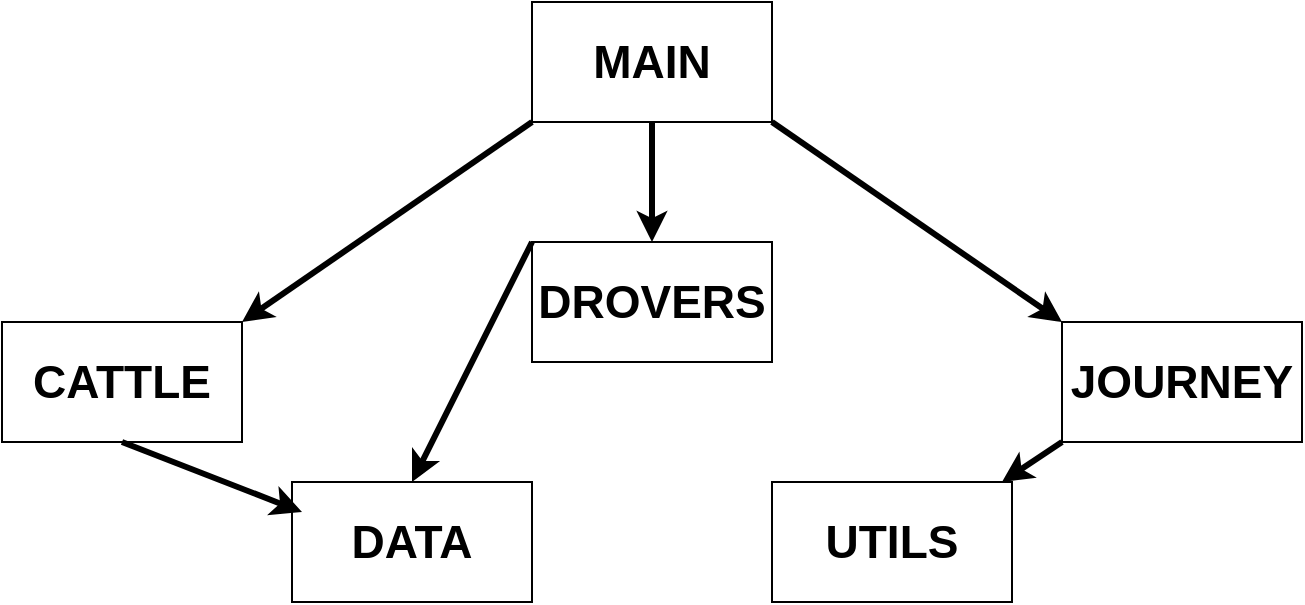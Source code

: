 <mxfile>
    <diagram id="unppv9JTSSsChFlD74EL" name="Page-1">
        <mxGraphModel dx="1583" dy="646" grid="1" gridSize="10" guides="1" tooltips="1" connect="1" arrows="1" fold="1" page="1" pageScale="1" pageWidth="850" pageHeight="1100" math="0" shadow="0">
            <root>
                <mxCell id="0"/>
                <mxCell id="1" parent="0"/>
                <mxCell id="3" value="" style="whiteSpace=wrap;html=1;" parent="1" vertex="1">
                    <mxGeometry x="365" y="60" width="120" height="60" as="geometry"/>
                </mxCell>
                <mxCell id="4" value="" style="whiteSpace=wrap;html=1;" parent="1" vertex="1">
                    <mxGeometry x="100" y="220" width="120" height="60" as="geometry"/>
                </mxCell>
                <mxCell id="5" value="" style="whiteSpace=wrap;html=1;" parent="1" vertex="1">
                    <mxGeometry x="365" y="180" width="120" height="60" as="geometry"/>
                </mxCell>
                <mxCell id="6" value="" style="whiteSpace=wrap;html=1;" parent="1" vertex="1">
                    <mxGeometry x="630" y="220" width="120" height="60" as="geometry"/>
                </mxCell>
                <mxCell id="7" value="&lt;b style=&quot;font-size: 23px;&quot;&gt;MAIN&lt;/b&gt;" style="text;strokeColor=none;align=center;fillColor=none;html=1;verticalAlign=middle;whiteSpace=wrap;rounded=0;fontSize=23;" parent="1" vertex="1">
                    <mxGeometry x="365" y="60" width="120" height="60" as="geometry"/>
                </mxCell>
                <mxCell id="9" value="&lt;b&gt;CATTLE&lt;/b&gt;" style="text;strokeColor=none;align=center;fillColor=none;html=1;verticalAlign=middle;whiteSpace=wrap;rounded=0;fontSize=23;" parent="1" vertex="1">
                    <mxGeometry x="100" y="220" width="120" height="60" as="geometry"/>
                </mxCell>
                <mxCell id="10" value="JOURNEY" style="text;strokeColor=none;align=center;fillColor=none;html=1;verticalAlign=middle;whiteSpace=wrap;rounded=0;fontSize=23;fontStyle=1" parent="1" vertex="1">
                    <mxGeometry x="630" y="220" width="120" height="60" as="geometry"/>
                </mxCell>
                <mxCell id="11" value="&lt;b&gt;DROVERS&lt;/b&gt;" style="text;strokeColor=none;align=center;fillColor=none;html=1;verticalAlign=middle;whiteSpace=wrap;rounded=0;fontSize=23;" parent="1" vertex="1">
                    <mxGeometry x="365" y="180" width="120" height="60" as="geometry"/>
                </mxCell>
                <mxCell id="15" value="" style="edgeStyle=none;orthogonalLoop=1;jettySize=auto;html=1;fontSize=23;exitX=0.5;exitY=1;exitDx=0;exitDy=0;strokeWidth=3;" parent="1" source="7" target="11" edge="1">
                    <mxGeometry width="100" relative="1" as="geometry">
                        <mxPoint x="380" y="160" as="sourcePoint"/>
                        <mxPoint x="480" y="160" as="targetPoint"/>
                        <Array as="points"/>
                    </mxGeometry>
                </mxCell>
                <mxCell id="16" value="" style="edgeStyle=none;orthogonalLoop=1;jettySize=auto;html=1;fontSize=23;entryX=1;entryY=0;entryDx=0;entryDy=0;exitX=0;exitY=1;exitDx=0;exitDy=0;strokeWidth=3;" parent="1" source="7" target="9" edge="1">
                    <mxGeometry width="100" relative="1" as="geometry">
                        <mxPoint x="220" y="140" as="sourcePoint"/>
                        <mxPoint x="320" y="140" as="targetPoint"/>
                        <Array as="points"/>
                    </mxGeometry>
                </mxCell>
                <mxCell id="17" value="" style="edgeStyle=none;orthogonalLoop=1;jettySize=auto;html=1;strokeWidth=3;fontSize=23;exitX=1;exitY=1;exitDx=0;exitDy=0;entryX=0;entryY=0;entryDx=0;entryDy=0;" parent="1" source="7" target="10" edge="1">
                    <mxGeometry width="100" relative="1" as="geometry">
                        <mxPoint x="530" y="170" as="sourcePoint"/>
                        <mxPoint x="630" y="170" as="targetPoint"/>
                        <Array as="points"/>
                    </mxGeometry>
                </mxCell>
                <mxCell id="18" value="" style="whiteSpace=wrap;html=1;" vertex="1" parent="1">
                    <mxGeometry x="245" y="300" width="120" height="60" as="geometry"/>
                </mxCell>
                <mxCell id="19" value="DATA" style="text;strokeColor=none;align=center;fillColor=none;html=1;verticalAlign=middle;whiteSpace=wrap;rounded=0;fontStyle=1;fontSize=23;" vertex="1" parent="1">
                    <mxGeometry x="250" y="300" width="110" height="60" as="geometry"/>
                </mxCell>
                <mxCell id="20" value="" style="edgeStyle=none;orthogonalLoop=1;jettySize=auto;html=1;fontSize=23;strokeWidth=3;entryX=0;entryY=0.25;entryDx=0;entryDy=0;exitX=0.5;exitY=1;exitDx=0;exitDy=0;" edge="1" parent="1" source="9" target="19">
                    <mxGeometry width="100" relative="1" as="geometry">
                        <mxPoint x="210" y="420" as="sourcePoint"/>
                        <mxPoint x="310" y="420" as="targetPoint"/>
                        <Array as="points"/>
                    </mxGeometry>
                </mxCell>
                <mxCell id="21" value="" style="whiteSpace=wrap;html=1;fontSize=23;" vertex="1" parent="1">
                    <mxGeometry x="485" y="300" width="120" height="60" as="geometry"/>
                </mxCell>
                <mxCell id="22" value="UTILS" style="text;strokeColor=none;align=center;fillColor=none;html=1;verticalAlign=middle;whiteSpace=wrap;rounded=0;fontSize=23;fontStyle=1" vertex="1" parent="1">
                    <mxGeometry x="490" y="300" width="110" height="60" as="geometry"/>
                </mxCell>
                <mxCell id="23" value="" style="edgeStyle=none;orthogonalLoop=1;jettySize=auto;html=1;strokeWidth=3;fontSize=23;entryX=1;entryY=0;entryDx=0;entryDy=0;exitX=0;exitY=1;exitDx=0;exitDy=0;" edge="1" parent="1" source="10" target="22">
                    <mxGeometry width="100" relative="1" as="geometry">
                        <mxPoint x="650" y="300" as="sourcePoint"/>
                        <mxPoint x="690" y="300" as="targetPoint"/>
                        <Array as="points"/>
                    </mxGeometry>
                </mxCell>
                <mxCell id="24" value="" style="edgeStyle=none;orthogonalLoop=1;jettySize=auto;html=1;strokeWidth=3;fontSize=23;entryX=0.5;entryY=0;entryDx=0;entryDy=0;exitX=0;exitY=0;exitDx=0;exitDy=0;" edge="1" parent="1" source="11" target="19">
                    <mxGeometry width="100" relative="1" as="geometry">
                        <mxPoint x="270" y="430" as="sourcePoint"/>
                        <mxPoint x="370" y="430" as="targetPoint"/>
                        <Array as="points"/>
                    </mxGeometry>
                </mxCell>
                <mxCell id="25" style="edgeStyle=none;html=1;exitX=0.5;exitY=0;exitDx=0;exitDy=0;entryX=0.5;entryY=0;entryDx=0;entryDy=0;strokeWidth=3;fontSize=23;" edge="1" parent="1" source="19" target="19">
                    <mxGeometry relative="1" as="geometry"/>
                </mxCell>
            </root>
        </mxGraphModel>
    </diagram>
</mxfile>